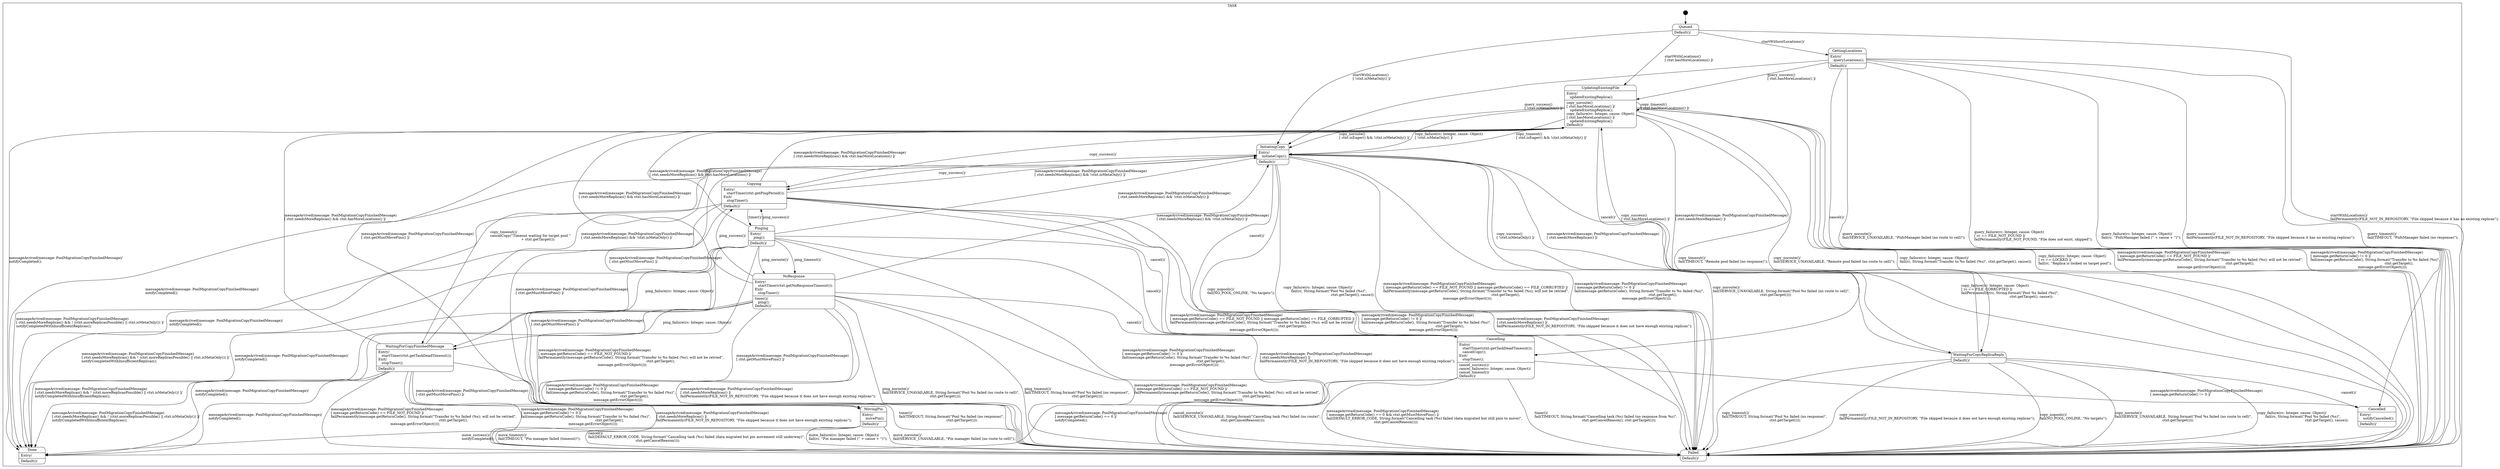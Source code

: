 digraph Task {

    node
        [shape=Mrecord width=1.5];

    subgraph cluster_TASK {

        label="TASK";

        //
        // States (Nodes)
        //

        "TASK::Queued"
            [label="{Queued|Default()/\l}"];

        "TASK::GettingLocations"
            [label="{GettingLocations|Entry/\l&nbsp;&nbsp;&nbsp;queryLocations();\l|Default()/\l}"];

        "TASK::UpdatingExistingFile"
            [label="{UpdatingExistingFile|Entry/\l&nbsp;&nbsp;&nbsp;updateExistingReplica();\l|copy_noroute()\l\[ ctxt.hasMoreLocations() \]/\l&nbsp;&nbsp;&nbsp;updateExistingReplica();\lcopy_failure(rc: Integer, cause: Object)\l\[ ctxt.hasMoreLocations() \]/\l&nbsp;&nbsp;&nbsp;updateExistingReplica();\lDefault()/\l}"];

        "TASK::InitiatingCopy"
            [label="{InitiatingCopy|Entry/\l&nbsp;&nbsp;&nbsp;initiateCopy();\l|Default()/\l}"];

        "TASK::WaitingForCopyReplicaReply"
            [label="{WaitingForCopyReplicaReply|Default()/\l}"];

        "TASK::Copying"
            [label="{Copying|Entry/\l&nbsp;&nbsp;&nbsp;startTimer(ctxt.getPingPeriod());\lExit/\l&nbsp;&nbsp;&nbsp;stopTimer();\l|Default()/\l}"];

        "TASK::Pinging"
            [label="{Pinging|Entry/\l&nbsp;&nbsp;&nbsp;ping();\l|Default()/\l}"];

        "TASK::NoResponse"
            [label="{NoResponse|Entry/\l&nbsp;&nbsp;&nbsp;startTimer(ctxt.getNoResponseTimeout());\lExit/\l&nbsp;&nbsp;&nbsp;stopTimer();\l|timer()/\l&nbsp;&nbsp;&nbsp;ping();\lDefault()/\l}"];

        "TASK::WaitingForCopyFinishedMessage"
            [label="{WaitingForCopyFinishedMessage|Entry/\l&nbsp;&nbsp;&nbsp;startTimer(ctxt.getTaskDeadTimeout());\lExit/\l&nbsp;&nbsp;&nbsp;stopTimer();\l|Default()/\l}"];

        "TASK::MovingPin"
            [label="{MovingPin|Entry/\l&nbsp;&nbsp;&nbsp;movePin();\l|Default()/\l}"];

        "TASK::Cancelling"
            [label="{Cancelling|Entry/\l&nbsp;&nbsp;&nbsp;startTimer(ctxt.getTaskDeadTimeout());\l&nbsp;&nbsp;&nbsp;cancelCopy();\lExit/\l&nbsp;&nbsp;&nbsp;stopTimer();\l|cancel_success()/\lcancel_failure(rc: Integer, cause: Object)/\lcancel_timeout()/\lDefault()/\l}"];

        "TASK::Cancelled"
            [label="{Cancelled|Entry/\l&nbsp;&nbsp;&nbsp;notifyCancelled();\l|Default()/\l}"];

        "TASK::Failed"
            [label="{Failed|Default()/\l}"];

        "TASK::Done"
            [label="{Done|Entry/\l|Default()/\l}"];

        "%start"
            [label="" shape=circle style=filled fillcolor=black width=0.25];

        //
        // Transitions (Edges)
        //

        "TASK::Queued" -> "TASK::GettingLocations"
            [label="startWithoutLocations()/\l"];

        "TASK::Queued" -> "TASK::UpdatingExistingFile"
            [label="startWithLocations()\l\[ ctxt.hasMoreLocations() \]/\l"];

        "TASK::Queued" -> "TASK::InitiatingCopy"
            [label="startWithLocations()\l\[ !ctxt.isMetaOnly() \]/\l"];

        "TASK::Queued" -> "TASK::Failed"
            [label="startWithLocations()/\lfailPermanently(FILE_NOT_IN_REPOSITORY, \"File skipped because it has no existing replicas\");\l"];

        "TASK::GettingLocations" -> "TASK::Failed"
            [label="query_timeout()/\lfail(TIMEOUT, \"PnfsManager failed (no response)\");\l"];

        "TASK::GettingLocations" -> "TASK::Failed"
            [label="query_noroute()/\lfail(SERVICE_UNAVAILABLE, \"PnfsManager failed (no route to cell)\");\l"];

        "TASK::GettingLocations" -> "TASK::Failed"
            [label="query_failure(rc: Integer, cause: Object)\l\[ rc == FILE_NOT_FOUND \]/\lfailPermanently(FILE_NOT_FOUND, \"File does not exist, skipped\");\l"];

        "TASK::GettingLocations" -> "TASK::Failed"
            [label="query_failure(rc: Integer, cause: Object)/\lfail(rc, \"PnfsManager failed (\" + cause + \")\");\l"];

        "TASK::GettingLocations" -> "TASK::Cancelled"
            [label="cancel()/\l"];

        "TASK::GettingLocations" -> "TASK::UpdatingExistingFile"
            [label="query_success()\l\[ ctxt.hasMoreLocations() \]/\l"];

        "TASK::GettingLocations" -> "TASK::InitiatingCopy"
            [label="query_success()\l\[ !ctxt.isMetaOnly() \]/\l"];

        "TASK::GettingLocations" -> "TASK::Failed"
            [label="query_success()/\lfailPermanently(FILE_NOT_IN_REPOSITORY, \"File skipped because it has no existing replicas\");\l"];

        "TASK::UpdatingExistingFile" -> "TASK::UpdatingExistingFile"
            [label="copy_timeout()\l\[ ctxt.hasMoreLocations() \]/\l"];

        "TASK::UpdatingExistingFile" -> "TASK::InitiatingCopy"
            [label="copy_timeout()\l\[ ctxt.isEager() && !ctxt.isMetaOnly() \]/\l"];

        "TASK::UpdatingExistingFile" -> "TASK::Failed"
            [label="copy_timeout()/\lfail(TIMEOUT, \"Remote pool failed (no response)\");\l"];

        "TASK::UpdatingExistingFile" -> "TASK::InitiatingCopy"
            [label="copy_noroute()\l\[ ctxt.isEager() && !ctxt.isMetaOnly() \]/\l"];

        "TASK::UpdatingExistingFile" -> "TASK::Failed"
            [label="copy_noroute()/\lfail(SERVICE_UNAVAILABLE, \"Remote pool failed (no route to cell)\");\l"];

        "TASK::UpdatingExistingFile" -> "TASK::Failed"
            [label="copy_failure(rc: Integer, cause: Object)\l\[ rc == LOCKED \]/\lfail(rc, \"Replica is locked on target pool\");\l"];

        "TASK::UpdatingExistingFile" -> "TASK::InitiatingCopy"
            [label="copy_failure(rc: Integer, cause: Object)\l\[ !ctxt.isMetaOnly() \]/\l"];

        "TASK::UpdatingExistingFile" -> "TASK::Failed"
            [label="copy_failure(rc: Integer, cause: Object)/\lfail(rc, String.format(\"Transfer to %s failed (%s)\", ctxt.getTarget(), cause));\l"];

        "TASK::UpdatingExistingFile" -> "TASK::Copying"
            [label="copy_success()/\l"];

        "TASK::UpdatingExistingFile" -> "TASK::Cancelling"
            [label="cancel()/\l"];

        "TASK::UpdatingExistingFile" -> "TASK::Failed"
            [label="messageArrived(message: PoolMigrationCopyFinishedMessage)\l\[ message.getReturnCode() == FILE_NOT_FOUND \]/\lfailPermanently(message.getReturnCode(), String.format(\"Transfer to %s failed (%s); will not be retried\",
                                                      ctxt.getTarget(),
                                                      message.getErrorObject()));\l"];

        "TASK::UpdatingExistingFile" -> "TASK::Failed"
            [label="messageArrived(message: PoolMigrationCopyFinishedMessage)\l\[ message.getReturnCode() != 0 \]/\lfail(message.getReturnCode(), String.format(\"Transfer to %s failed (%s)\",
                                           ctxt.getTarget(),
                                           message.getErrorObject()));\l"];

        "TASK::UpdatingExistingFile" -> "TASK::WaitingForCopyReplicaReply"
            [label="messageArrived(message: PoolMigrationCopyFinishedMessage)\l\[ ctxt.needsMoreReplicas() \]/\l"];

        "TASK::UpdatingExistingFile" -> "TASK::MovingPin"
            [label="messageArrived(message: PoolMigrationCopyFinishedMessage)\l\[ ctxt.getMustMovePins() \]/\l"];

        "TASK::UpdatingExistingFile" -> "TASK::Done"
            [label="messageArrived(message: PoolMigrationCopyFinishedMessage)/\lnotifyCompleted();\l"];

        "TASK::InitiatingCopy" -> "TASK::Copying"
            [label="copy_success()/\l"];

        "TASK::InitiatingCopy" -> "TASK::Failed"
            [label="copy_nopools()/\lfail(NO_POOL_ONLINE, \"No targets\");\l"];

        "TASK::InitiatingCopy" -> "TASK::Failed"
            [label="copy_noroute()/\lfail(SERVICE_UNAVAILABLE, String.format(\"Pool %s failed (no route to cell)\",
                                           ctxt.getTarget()));\l"];

        "TASK::InitiatingCopy" -> "TASK::Failed"
            [label="copy_failure(rc: Integer, cause: Object)\l\[ rc == FILE_CORRUPTED \]/\lfailPermanently(rc, String.format(\"Pool %s failed (%s)\",
                                            ctxt.getTarget(), cause));\l"];

        "TASK::InitiatingCopy" -> "TASK::Failed"
            [label="copy_failure(rc: Integer, cause: Object)/\lfail(rc, String.format(\"Pool %s failed (%s)\",
                                           ctxt.getTarget(), cause));\l"];

        "TASK::InitiatingCopy" -> "TASK::WaitingForCopyFinishedMessage"
            [label="copy_timeout()/\lcancelCopy(\"Timeout waiting for target pool \"
                            + ctxt.getTarget());\l"];

        "TASK::InitiatingCopy" -> "TASK::Cancelling"
            [label="cancel()/\l"];

        "TASK::InitiatingCopy" -> "TASK::Failed"
            [label="messageArrived(message: PoolMigrationCopyFinishedMessage)\l\[ message.getReturnCode() == FILE_NOT_FOUND || message.getReturnCode() == FILE_CORRUPTED \]/\lfailPermanently(message.getReturnCode(), String.format(\"Transfer to %s failed (%s); will not be retried\",
                                                      ctxt.getTarget(),
                                                      message.getErrorObject()));\l"];

        "TASK::InitiatingCopy" -> "TASK::Failed"
            [label="messageArrived(message: PoolMigrationCopyFinishedMessage)\l\[ message.getReturnCode() != 0 \]/\lfail(message.getReturnCode(), String.format(\"Transfer to %s failed (%s)\",
                                           ctxt.getTarget(),
                                           message.getErrorObject()));\l"];

        "TASK::InitiatingCopy" -> "TASK::WaitingForCopyReplicaReply"
            [label="messageArrived(message: PoolMigrationCopyFinishedMessage)\l\[ ctxt.needsMoreReplicas() \]/\l"];

        "TASK::InitiatingCopy" -> "TASK::MovingPin"
            [label="messageArrived(message: PoolMigrationCopyFinishedMessage)\l\[ ctxt.getMustMovePins() \]/\l"];

        "TASK::InitiatingCopy" -> "TASK::Done"
            [label="messageArrived(message: PoolMigrationCopyFinishedMessage)/\lnotifyCompleted();\l"];

        "TASK::WaitingForCopyReplicaReply" -> "TASK::UpdatingExistingFile"
            [label="copy_success()\l\[ ctxt.hasMoreLocations() \]/\l"];

        "TASK::WaitingForCopyReplicaReply" -> "TASK::InitiatingCopy"
            [label="copy_success()\l\[ !ctxt.isMetaOnly() \]/\l"];

        "TASK::WaitingForCopyReplicaReply" -> "TASK::Failed"
            [label="copy_success()/\lfailPermanently(FILE_NOT_IN_REPOSITORY, \"File skipped because it does not have enough existing replicas\");\l"];

        "TASK::WaitingForCopyReplicaReply" -> "TASK::Failed"
            [label="copy_nopools()/\lfail(NO_POOL_ONLINE, \"No targets\");\l"];

        "TASK::WaitingForCopyReplicaReply" -> "TASK::Failed"
            [label="copy_noroute()/\lfail(SERVICE_UNAVAILABLE, String.format(\"Pool %s failed (no route to cell)\",
                                           ctxt.getTarget()));\l"];

        "TASK::WaitingForCopyReplicaReply" -> "TASK::Failed"
            [label="copy_failure(rc: Integer, cause: Object)/\lfail(rc, String.format(\"Pool %s failed (%s)\",
                                           ctxt.getTarget(), cause));\l"];

        "TASK::WaitingForCopyReplicaReply" -> "TASK::Failed"
            [label="copy_timeout()/\lfail(TIMEOUT, String.format(\"Pool %s failed (no response)\",
                                           ctxt.getTarget()));\l"];

        "TASK::WaitingForCopyReplicaReply" -> "TASK::Cancelled"
            [label="cancel()/\l"];

        "TASK::Copying" -> "TASK::Pinging"
            [label="timer()/\l"];

        "TASK::Copying" -> "TASK::Failed"
            [label="messageArrived(message: PoolMigrationCopyFinishedMessage)\l\[ message.getReturnCode() == FILE_NOT_FOUND || message.getReturnCode() == FILE_CORRUPTED \]/\lfailPermanently(message.getReturnCode(), String.format(\"Transfer to %s failed (%s); will not be retried\",
                                                      ctxt.getTarget(),
                                                      message.getErrorObject()));\l"];

        "TASK::Copying" -> "TASK::Failed"
            [label="messageArrived(message: PoolMigrationCopyFinishedMessage)\l\[ message.getReturnCode() != 0 \]/\lfail(message.getReturnCode(), String.format(\"Transfer to %s failed (%s)\",
                                           ctxt.getTarget(),
                                           message.getErrorObject()));\l"];

        "TASK::Copying" -> "TASK::UpdatingExistingFile"
            [label="messageArrived(message: PoolMigrationCopyFinishedMessage)\l\[ ctxt.needsMoreReplicas() && ctxt.hasMoreLocations() \]/\l"];

        "TASK::Copying" -> "TASK::Done"
            [label="messageArrived(message: PoolMigrationCopyFinishedMessage)\l\[ ctxt.needsMoreReplicas() && ! (ctxt.moreReplicasPossible() || ctxt.isMetaOnly()) \]/\lnotifyCompletedWithInsufficientReplicas();\l"];

        "TASK::Copying" -> "TASK::InitiatingCopy"
            [label="messageArrived(message: PoolMigrationCopyFinishedMessage)\l\[ ctxt.needsMoreReplicas() && !ctxt.isMetaOnly() \]/\l"];

        "TASK::Copying" -> "TASK::Failed"
            [label="messageArrived(message: PoolMigrationCopyFinishedMessage)\l\[ ctxt.needsMoreReplicas() \]/\lfailPermanently(FILE_NOT_IN_REPOSITORY, \"File skipped because it does not have enough existing replicas\");\l"];

        "TASK::Copying" -> "TASK::MovingPin"
            [label="messageArrived(message: PoolMigrationCopyFinishedMessage)\l\[ ctxt.getMustMovePins() \]/\l"];

        "TASK::Copying" -> "TASK::Done"
            [label="messageArrived(message: PoolMigrationCopyFinishedMessage)/\lnotifyCompleted();\l"];

        "TASK::Copying" -> "TASK::Cancelling"
            [label="cancel()/\l"];

        "TASK::Pinging" -> "TASK::Copying"
            [label="ping_success()/\l"];

        "TASK::Pinging" -> "TASK::WaitingForCopyFinishedMessage"
            [label="ping_failure(rc: Integer, cause: Object)/\l"];

        "TASK::Pinging" -> "TASK::NoResponse"
            [label="ping_noroute()/\l"];

        "TASK::Pinging" -> "TASK::NoResponse"
            [label="ping_timeout()/\l"];

        "TASK::Pinging" -> "TASK::Failed"
            [label="messageArrived(message: PoolMigrationCopyFinishedMessage)\l\[ message.getReturnCode() == FILE_NOT_FOUND \]/\lfailPermanently(message.getReturnCode(), String.format(\"Transfer to %s failed (%s); will not be retried\",
                                                      ctxt.getTarget(),
                                                      message.getErrorObject()));\l"];

        "TASK::Pinging" -> "TASK::Failed"
            [label="messageArrived(message: PoolMigrationCopyFinishedMessage)\l\[ message.getReturnCode() != 0 \]/\lfail(message.getReturnCode(), String.format(\"Transfer to %s failed (%s)\",
                                           ctxt.getTarget(),
                                           message.getErrorObject()));\l"];

        "TASK::Pinging" -> "TASK::UpdatingExistingFile"
            [label="messageArrived(message: PoolMigrationCopyFinishedMessage)\l\[ ctxt.needsMoreReplicas() && ctxt.hasMoreLocations() \]/\l"];

        "TASK::Pinging" -> "TASK::Done"
            [label="messageArrived(message: PoolMigrationCopyFinishedMessage)\l\[ ctxt.needsMoreReplicas() && ! (ctxt.moreReplicasPossible() || ctxt.isMetaOnly()) \]/\lnotifyCompletedWithInsufficientReplicas();\l"];

        "TASK::Pinging" -> "TASK::InitiatingCopy"
            [label="messageArrived(message: PoolMigrationCopyFinishedMessage)\l\[ ctxt.needsMoreReplicas() && !ctxt.isMetaOnly() \]/\l"];

        "TASK::Pinging" -> "TASK::Failed"
            [label="messageArrived(message: PoolMigrationCopyFinishedMessage)\l\[ ctxt.needsMoreReplicas() \]/\lfailPermanently(FILE_NOT_IN_REPOSITORY, \"File skipped because it does not have enough existing replicas\");\l"];

        "TASK::Pinging" -> "TASK::MovingPin"
            [label="messageArrived(message: PoolMigrationCopyFinishedMessage)\l\[ ctxt.getMustMovePins() \]/\l"];

        "TASK::Pinging" -> "TASK::Done"
            [label="messageArrived(message: PoolMigrationCopyFinishedMessage)/\lnotifyCompleted();\l"];

        "TASK::Pinging" -> "TASK::Cancelling"
            [label="cancel()/\l"];

        "TASK::NoResponse" -> "TASK::Copying"
            [label="ping_success()/\l"];

        "TASK::NoResponse" -> "TASK::WaitingForCopyFinishedMessage"
            [label="ping_failure(rc: Integer, cause: Object)/\l"];

        "TASK::NoResponse" -> "TASK::Failed"
            [label="ping_noroute()/\lfail(SERVICE_UNAVAILABLE, String.format(\"Pool %s failed (no route to cell)\",
                                           ctxt.getTarget()));\l"];

        "TASK::NoResponse" -> "TASK::Failed"
            [label="ping_timeout()/\lfail(TIMEOUT, String.format(\"Pool %s failed (no response)\",
                                           ctxt.getTarget()));\l"];

        "TASK::NoResponse" -> "TASK::Failed"
            [label="messageArrived(message: PoolMigrationCopyFinishedMessage)\l\[ message.getReturnCode() == FILE_NOT_FOUND \]/\lfailPermanently(message.getReturnCode(), String.format(\"Transfer to %s failed (%s); will not be retried\",
                                                      ctxt.getTarget(),
                                                      message.getErrorObject()));\l"];

        "TASK::NoResponse" -> "TASK::Failed"
            [label="messageArrived(message: PoolMigrationCopyFinishedMessage)\l\[ message.getReturnCode() != 0 \]/\lfail(message.getReturnCode(), String.format(\"Transfer to %s failed (%s)\",
                                           ctxt.getTarget(),
                                           message.getErrorObject()));\l"];

        "TASK::NoResponse" -> "TASK::UpdatingExistingFile"
            [label="messageArrived(message: PoolMigrationCopyFinishedMessage)\l\[ ctxt.needsMoreReplicas() && ctxt.hasMoreLocations() \]/\l"];

        "TASK::NoResponse" -> "TASK::Done"
            [label="messageArrived(message: PoolMigrationCopyFinishedMessage)\l\[ ctxt.needsMoreReplicas() && ! (ctxt.moreReplicasPossible() || ctxt.isMetaOnly()) \]/\lnotifyCompletedWithInsufficientReplicas();\l"];

        "TASK::NoResponse" -> "TASK::InitiatingCopy"
            [label="messageArrived(message: PoolMigrationCopyFinishedMessage)\l\[ ctxt.needsMoreReplicas() && !ctxt.isMetaOnly() \]/\l"];

        "TASK::NoResponse" -> "TASK::Failed"
            [label="messageArrived(message: PoolMigrationCopyFinishedMessage)\l\[ ctxt.needsMoreReplicas() \]/\lfailPermanently(FILE_NOT_IN_REPOSITORY, \"File skipped because it does not have enough existing replicas\");\l"];

        "TASK::NoResponse" -> "TASK::MovingPin"
            [label="messageArrived(message: PoolMigrationCopyFinishedMessage)\l\[ ctxt.getMustMovePins() \]/\l"];

        "TASK::NoResponse" -> "TASK::Done"
            [label="messageArrived(message: PoolMigrationCopyFinishedMessage)/\lnotifyCompleted();\l"];

        "TASK::NoResponse" -> "TASK::Cancelling"
            [label="cancel()/\l"];

        "TASK::WaitingForCopyFinishedMessage" -> "TASK::Failed"
            [label="timer()/\lfail(TIMEOUT, String.format(\"Pool %s failed (no response)\",
                                           ctxt.getTarget()));\l"];

        "TASK::WaitingForCopyFinishedMessage" -> "TASK::Failed"
            [label="messageArrived(message: PoolMigrationCopyFinishedMessage)\l\[ message.getReturnCode() == FILE_NOT_FOUND \]/\lfailPermanently(message.getReturnCode(), String.format(\"Transfer to %s failed (%s); will not be retried\",
                                                      ctxt.getTarget(),
                                                      message.getErrorObject()));\l"];

        "TASK::WaitingForCopyFinishedMessage" -> "TASK::Failed"
            [label="messageArrived(message: PoolMigrationCopyFinishedMessage)\l\[ message.getReturnCode() != 0 \]/\lfail(message.getReturnCode(), String.format(\"Transfer to %s failed (%s)\",
                                           ctxt.getTarget(),
                                           message.getErrorObject()));\l"];

        "TASK::WaitingForCopyFinishedMessage" -> "TASK::UpdatingExistingFile"
            [label="messageArrived(message: PoolMigrationCopyFinishedMessage)\l\[ ctxt.needsMoreReplicas() && ctxt.hasMoreLocations() \]/\l"];

        "TASK::WaitingForCopyFinishedMessage" -> "TASK::Done"
            [label="messageArrived(message: PoolMigrationCopyFinishedMessage)\l\[ ctxt.needsMoreReplicas() && ! (ctxt.moreReplicasPossible() || ctxt.isMetaOnly()) \]/\lnotifyCompletedWithInsufficientReplicas();\l"];

        "TASK::WaitingForCopyFinishedMessage" -> "TASK::InitiatingCopy"
            [label="messageArrived(message: PoolMigrationCopyFinishedMessage)\l\[ ctxt.needsMoreReplicas() && !ctxt.isMetaOnly() \]/\l"];

        "TASK::WaitingForCopyFinishedMessage" -> "TASK::Failed"
            [label="messageArrived(message: PoolMigrationCopyFinishedMessage)\l\[ ctxt.needsMoreReplicas() \]/\lfailPermanently(FILE_NOT_IN_REPOSITORY, \"File skipped because it does not have enough existing replicas\");\l"];

        "TASK::WaitingForCopyFinishedMessage" -> "TASK::MovingPin"
            [label="messageArrived(message: PoolMigrationCopyFinishedMessage)\l\[ ctxt.getMustMovePins() \]/\l"];

        "TASK::WaitingForCopyFinishedMessage" -> "TASK::Done"
            [label="messageArrived(message: PoolMigrationCopyFinishedMessage)/\lnotifyCompleted();\l"];

        "TASK::MovingPin" -> "TASK::Done"
            [label="move_success()/\lnotifyCompleted();\l"];

        "TASK::MovingPin" -> "TASK::Failed"
            [label="move_failure(rc: Integer, cause: Object)/\lfail(rc, \"Pin manager failed (\" + cause + \")\");\l"];

        "TASK::MovingPin" -> "TASK::Failed"
            [label="move_noroute()/\lfail(SERVICE_UNAVAILABLE, \"Pin manager failed (no route to cell)\");\l"];

        "TASK::MovingPin" -> "TASK::Failed"
            [label="move_timeout()/\lfail(TIMEOUT, \"Pin manager failed (timeout)\");\l"];

        "TASK::MovingPin" -> "TASK::Failed"
            [label="cancel()/\lfail(DEFAULT_ERROR_CODE, String.format(\"Cancelling task (%s) failed (data migrated but pin movement still underway)\",
                                           ctxt.getCancelReason()));\l"];

        "TASK::Cancelling" -> "TASK::Failed"
            [label="timer()/\lfail(TIMEOUT, String.format(\"Cancelling task (%s) failed (no response from %s)\",
                                           ctxt.getCancelReason(), ctxt.getTarget()));\l"];

        "TASK::Cancelling" -> "TASK::Cancelled"
            [label="messageArrived(message: PoolMigrationCopyFinishedMessage)\l\[ message.getReturnCode() != 0 \]/\l"];

        "TASK::Cancelling" -> "TASK::Failed"
            [label="messageArrived(message: PoolMigrationCopyFinishedMessage)\l\[ message.getReturnCode() == 0 && ctxt.getMustMovePins() \]/\lfail(DEFAULT_ERROR_CODE, String.format(\"Cancelling task (%s) failed (data migrated but still pins to move)\",
                                           ctxt.getCancelReason()));\l"];

        "TASK::Cancelling" -> "TASK::Done"
            [label="messageArrived(message: PoolMigrationCopyFinishedMessage)\l\[ message.getReturnCode() == 0 \]/\lnotifyCompleted();\l"];

        "TASK::Cancelling" -> "TASK::Failed"
            [label="cancel_noroute()/\lfail(SERVICE_UNAVAILABLE, String.format(\"Cancelling task (%s) failed (no route)\",
                                           ctxt.getCancelReason()));\l"];

        "%start" -> "TASK::Queued"
    }

}
